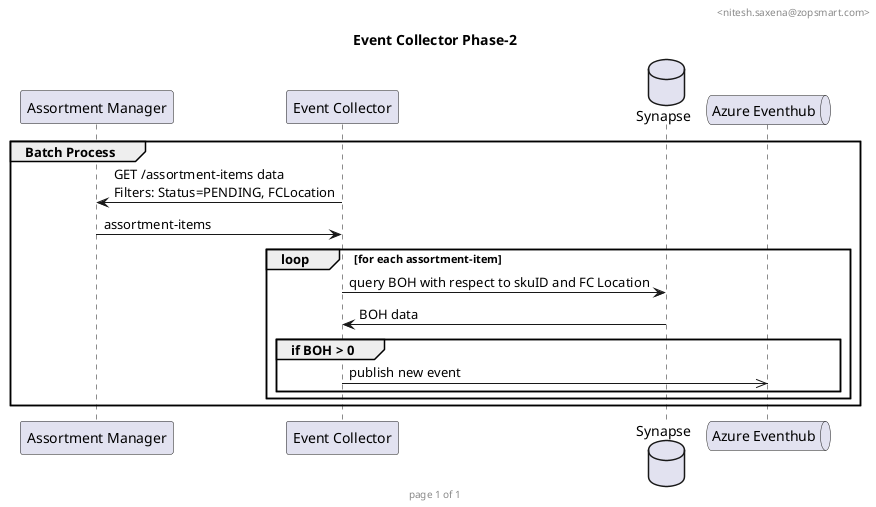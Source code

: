 @startuml "EC Phase-2"

header <nitesh.saxena@zopsmart.com>
footer page %page% of %lastpage%

title "Event Collector Phase-2"

participant "Assortment Manager" as am
participant "Event Collector" as ec
database "Synapse" as sy 
queue "Azure Eventhub" as eh 

group Batch Process
    ec -> am : GET /assortment-items data\nFilters: Status=PENDING, FCLocation
    am -> ec : assortment-items
    loop for each assortment-item
        ec -> sy : query BOH with respect to skuID and FC Location
        sy -> ec : BOH data
        
        group if BOH > 0
            ec ->> eh : publish new event
        end

    end

end

@enduml